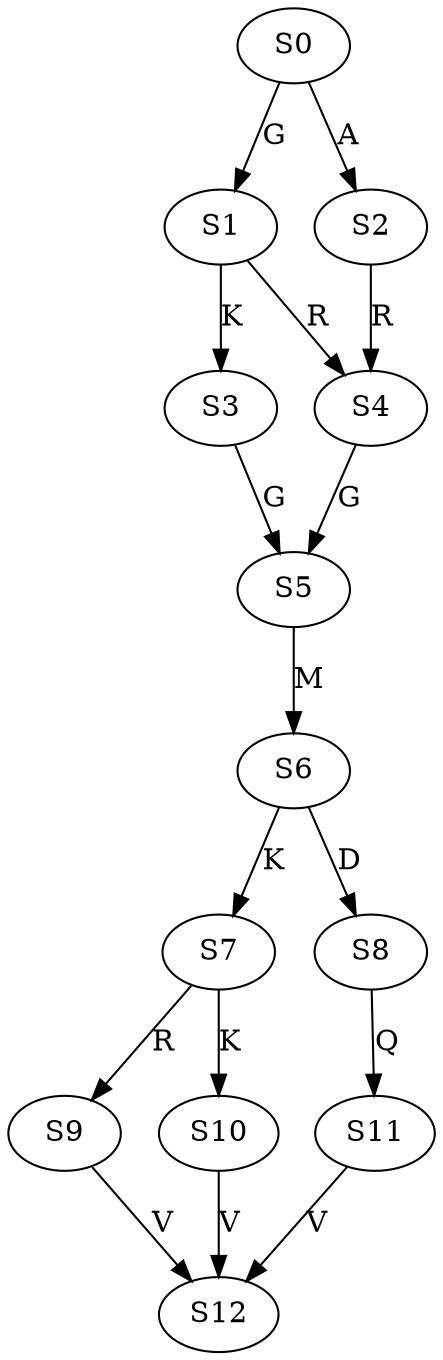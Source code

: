 strict digraph  {
	S0 -> S1 [ label = G ];
	S0 -> S2 [ label = A ];
	S1 -> S3 [ label = K ];
	S1 -> S4 [ label = R ];
	S2 -> S4 [ label = R ];
	S3 -> S5 [ label = G ];
	S4 -> S5 [ label = G ];
	S5 -> S6 [ label = M ];
	S6 -> S7 [ label = K ];
	S6 -> S8 [ label = D ];
	S7 -> S9 [ label = R ];
	S7 -> S10 [ label = K ];
	S8 -> S11 [ label = Q ];
	S9 -> S12 [ label = V ];
	S10 -> S12 [ label = V ];
	S11 -> S12 [ label = V ];
}
